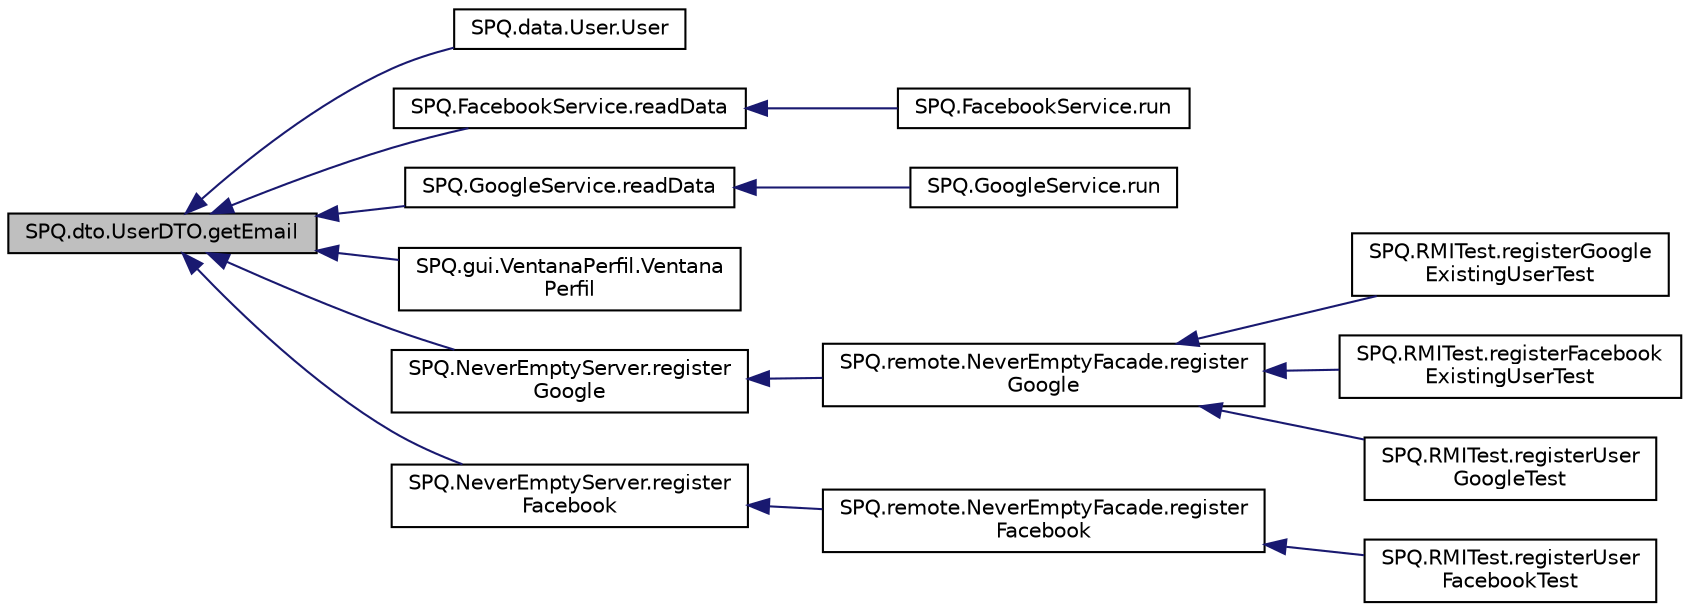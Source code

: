 digraph "SPQ.dto.UserDTO.getEmail"
{
  edge [fontname="Helvetica",fontsize="10",labelfontname="Helvetica",labelfontsize="10"];
  node [fontname="Helvetica",fontsize="10",shape=record];
  rankdir="LR";
  Node56 [label="SPQ.dto.UserDTO.getEmail",height=0.2,width=0.4,color="black", fillcolor="grey75", style="filled", fontcolor="black"];
  Node56 -> Node57 [dir="back",color="midnightblue",fontsize="10",style="solid"];
  Node57 [label="SPQ.data.User.User",height=0.2,width=0.4,color="black", fillcolor="white", style="filled",URL="$class_s_p_q_1_1data_1_1_user.html#af8e381901a649027950a0b0f8b22a235"];
  Node56 -> Node58 [dir="back",color="midnightblue",fontsize="10",style="solid"];
  Node58 [label="SPQ.FacebookService.readData",height=0.2,width=0.4,color="black", fillcolor="white", style="filled",URL="$class_s_p_q_1_1_facebook_service.html#a087e3aab2d870149c0ef74f3adf75efa"];
  Node58 -> Node59 [dir="back",color="midnightblue",fontsize="10",style="solid"];
  Node59 [label="SPQ.FacebookService.run",height=0.2,width=0.4,color="black", fillcolor="white", style="filled",URL="$class_s_p_q_1_1_facebook_service.html#a24a62bc6a32966419548314bc417abfb"];
  Node56 -> Node60 [dir="back",color="midnightblue",fontsize="10",style="solid"];
  Node60 [label="SPQ.GoogleService.readData",height=0.2,width=0.4,color="black", fillcolor="white", style="filled",URL="$class_s_p_q_1_1_google_service.html#a94e224618cc0433776bcb49bff80067f"];
  Node60 -> Node61 [dir="back",color="midnightblue",fontsize="10",style="solid"];
  Node61 [label="SPQ.GoogleService.run",height=0.2,width=0.4,color="black", fillcolor="white", style="filled",URL="$class_s_p_q_1_1_google_service.html#aecd41a7e761dc392fc96e096547dc504"];
  Node56 -> Node62 [dir="back",color="midnightblue",fontsize="10",style="solid"];
  Node62 [label="SPQ.gui.VentanaPerfil.Ventana\lPerfil",height=0.2,width=0.4,color="black", fillcolor="white", style="filled",URL="$class_s_p_q_1_1gui_1_1_ventana_perfil.html#a16166538d7497a79cdc1e383ae852ac1"];
  Node56 -> Node63 [dir="back",color="midnightblue",fontsize="10",style="solid"];
  Node63 [label="SPQ.NeverEmptyServer.register\lGoogle",height=0.2,width=0.4,color="black", fillcolor="white", style="filled",URL="$class_s_p_q_1_1_never_empty_server.html#ac97355451c02fc378cb5d8f33f442ce6"];
  Node63 -> Node64 [dir="back",color="midnightblue",fontsize="10",style="solid"];
  Node64 [label="SPQ.remote.NeverEmptyFacade.register\lGoogle",height=0.2,width=0.4,color="black", fillcolor="white", style="filled",URL="$class_s_p_q_1_1remote_1_1_never_empty_facade.html#aaa8d4a6148957029af068d00da24890b"];
  Node64 -> Node65 [dir="back",color="midnightblue",fontsize="10",style="solid"];
  Node65 [label="SPQ.RMITest.registerGoogle\lExistingUserTest",height=0.2,width=0.4,color="black", fillcolor="white", style="filled",URL="$class_s_p_q_1_1_r_m_i_test.html#ad375aaea37b3b8f68c670f4c09834a7b"];
  Node64 -> Node66 [dir="back",color="midnightblue",fontsize="10",style="solid"];
  Node66 [label="SPQ.RMITest.registerFacebook\lExistingUserTest",height=0.2,width=0.4,color="black", fillcolor="white", style="filled",URL="$class_s_p_q_1_1_r_m_i_test.html#aebfcce491b9fa13cafa971bac73f88b8"];
  Node64 -> Node67 [dir="back",color="midnightblue",fontsize="10",style="solid"];
  Node67 [label="SPQ.RMITest.registerUser\lGoogleTest",height=0.2,width=0.4,color="black", fillcolor="white", style="filled",URL="$class_s_p_q_1_1_r_m_i_test.html#a18c26a1a1882c74b0ff9a0142c9492c8"];
  Node56 -> Node68 [dir="back",color="midnightblue",fontsize="10",style="solid"];
  Node68 [label="SPQ.NeverEmptyServer.register\lFacebook",height=0.2,width=0.4,color="black", fillcolor="white", style="filled",URL="$class_s_p_q_1_1_never_empty_server.html#abf7e271e0edb91e8f8ed73063de74b03"];
  Node68 -> Node69 [dir="back",color="midnightblue",fontsize="10",style="solid"];
  Node69 [label="SPQ.remote.NeverEmptyFacade.register\lFacebook",height=0.2,width=0.4,color="black", fillcolor="white", style="filled",URL="$class_s_p_q_1_1remote_1_1_never_empty_facade.html#aa9845001ecd5228135d64415a4c12b20"];
  Node69 -> Node70 [dir="back",color="midnightblue",fontsize="10",style="solid"];
  Node70 [label="SPQ.RMITest.registerUser\lFacebookTest",height=0.2,width=0.4,color="black", fillcolor="white", style="filled",URL="$class_s_p_q_1_1_r_m_i_test.html#aaba807356f43d06d07e10da5ce5a53c6"];
}
